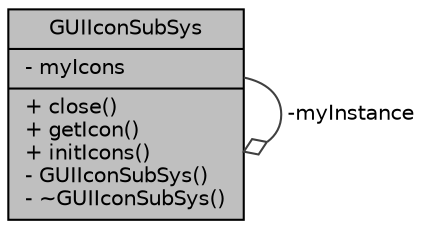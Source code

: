 digraph "GUIIconSubSys"
{
  edge [fontname="Helvetica",fontsize="10",labelfontname="Helvetica",labelfontsize="10"];
  node [fontname="Helvetica",fontsize="10",shape=record];
  Node1 [label="{GUIIconSubSys\n|- myIcons\l|+ close()\l+ getIcon()\l+ initIcons()\l- GUIIconSubSys()\l- ~GUIIconSubSys()\l}",height=0.2,width=0.4,color="black", fillcolor="grey75", style="filled", fontcolor="black"];
  Node1 -> Node1 [color="grey25",fontsize="10",style="solid",label=" -myInstance" ,arrowhead="odiamond",fontname="Helvetica"];
}
